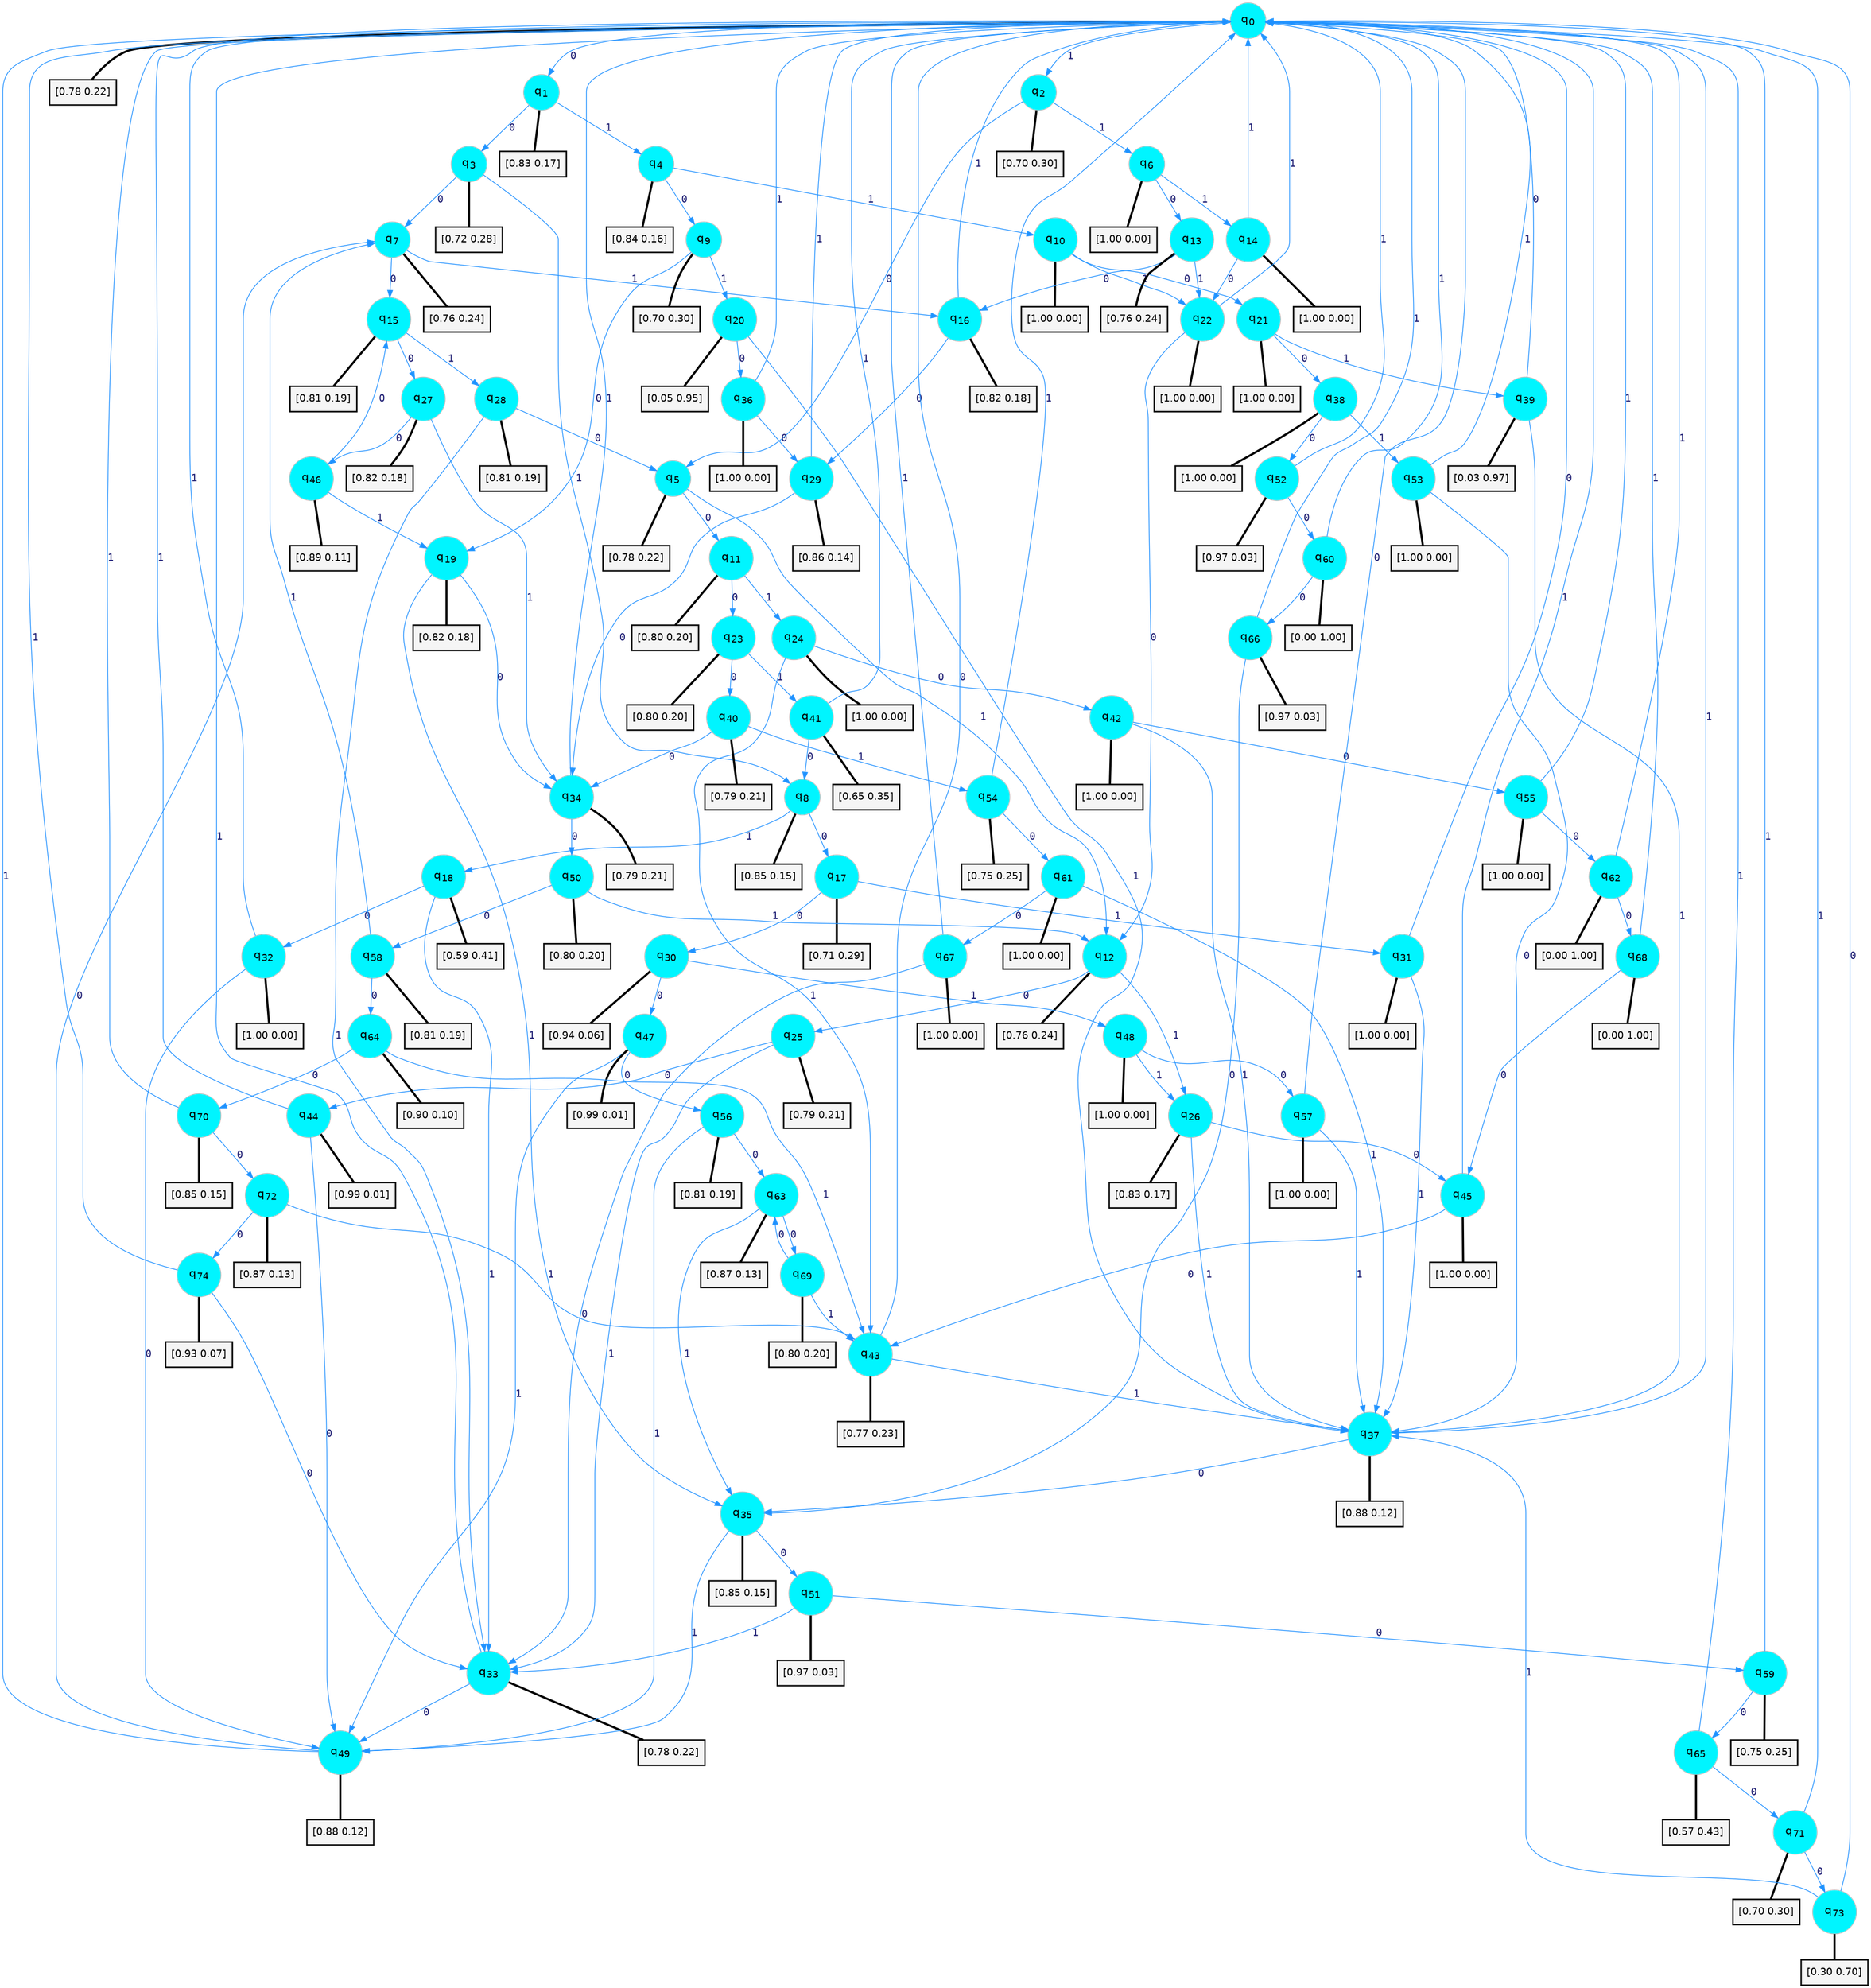 digraph G {
graph [
bgcolor=transparent, dpi=300, rankdir=TD, size="40,25"];
node [
color=gray, fillcolor=turquoise1, fontcolor=black, fontname=Helvetica, fontsize=16, fontweight=bold, shape=circle, style=filled];
edge [
arrowsize=1, color=dodgerblue1, fontcolor=midnightblue, fontname=courier, fontweight=bold, penwidth=1, style=solid, weight=20];
0[label=<q<SUB>0</SUB>>];
1[label=<q<SUB>1</SUB>>];
2[label=<q<SUB>2</SUB>>];
3[label=<q<SUB>3</SUB>>];
4[label=<q<SUB>4</SUB>>];
5[label=<q<SUB>5</SUB>>];
6[label=<q<SUB>6</SUB>>];
7[label=<q<SUB>7</SUB>>];
8[label=<q<SUB>8</SUB>>];
9[label=<q<SUB>9</SUB>>];
10[label=<q<SUB>10</SUB>>];
11[label=<q<SUB>11</SUB>>];
12[label=<q<SUB>12</SUB>>];
13[label=<q<SUB>13</SUB>>];
14[label=<q<SUB>14</SUB>>];
15[label=<q<SUB>15</SUB>>];
16[label=<q<SUB>16</SUB>>];
17[label=<q<SUB>17</SUB>>];
18[label=<q<SUB>18</SUB>>];
19[label=<q<SUB>19</SUB>>];
20[label=<q<SUB>20</SUB>>];
21[label=<q<SUB>21</SUB>>];
22[label=<q<SUB>22</SUB>>];
23[label=<q<SUB>23</SUB>>];
24[label=<q<SUB>24</SUB>>];
25[label=<q<SUB>25</SUB>>];
26[label=<q<SUB>26</SUB>>];
27[label=<q<SUB>27</SUB>>];
28[label=<q<SUB>28</SUB>>];
29[label=<q<SUB>29</SUB>>];
30[label=<q<SUB>30</SUB>>];
31[label=<q<SUB>31</SUB>>];
32[label=<q<SUB>32</SUB>>];
33[label=<q<SUB>33</SUB>>];
34[label=<q<SUB>34</SUB>>];
35[label=<q<SUB>35</SUB>>];
36[label=<q<SUB>36</SUB>>];
37[label=<q<SUB>37</SUB>>];
38[label=<q<SUB>38</SUB>>];
39[label=<q<SUB>39</SUB>>];
40[label=<q<SUB>40</SUB>>];
41[label=<q<SUB>41</SUB>>];
42[label=<q<SUB>42</SUB>>];
43[label=<q<SUB>43</SUB>>];
44[label=<q<SUB>44</SUB>>];
45[label=<q<SUB>45</SUB>>];
46[label=<q<SUB>46</SUB>>];
47[label=<q<SUB>47</SUB>>];
48[label=<q<SUB>48</SUB>>];
49[label=<q<SUB>49</SUB>>];
50[label=<q<SUB>50</SUB>>];
51[label=<q<SUB>51</SUB>>];
52[label=<q<SUB>52</SUB>>];
53[label=<q<SUB>53</SUB>>];
54[label=<q<SUB>54</SUB>>];
55[label=<q<SUB>55</SUB>>];
56[label=<q<SUB>56</SUB>>];
57[label=<q<SUB>57</SUB>>];
58[label=<q<SUB>58</SUB>>];
59[label=<q<SUB>59</SUB>>];
60[label=<q<SUB>60</SUB>>];
61[label=<q<SUB>61</SUB>>];
62[label=<q<SUB>62</SUB>>];
63[label=<q<SUB>63</SUB>>];
64[label=<q<SUB>64</SUB>>];
65[label=<q<SUB>65</SUB>>];
66[label=<q<SUB>66</SUB>>];
67[label=<q<SUB>67</SUB>>];
68[label=<q<SUB>68</SUB>>];
69[label=<q<SUB>69</SUB>>];
70[label=<q<SUB>70</SUB>>];
71[label=<q<SUB>71</SUB>>];
72[label=<q<SUB>72</SUB>>];
73[label=<q<SUB>73</SUB>>];
74[label=<q<SUB>74</SUB>>];
75[label="[0.78 0.22]", shape=box,fontcolor=black, fontname=Helvetica, fontsize=14, penwidth=2, fillcolor=whitesmoke,color=black];
76[label="[0.83 0.17]", shape=box,fontcolor=black, fontname=Helvetica, fontsize=14, penwidth=2, fillcolor=whitesmoke,color=black];
77[label="[0.70 0.30]", shape=box,fontcolor=black, fontname=Helvetica, fontsize=14, penwidth=2, fillcolor=whitesmoke,color=black];
78[label="[0.72 0.28]", shape=box,fontcolor=black, fontname=Helvetica, fontsize=14, penwidth=2, fillcolor=whitesmoke,color=black];
79[label="[0.84 0.16]", shape=box,fontcolor=black, fontname=Helvetica, fontsize=14, penwidth=2, fillcolor=whitesmoke,color=black];
80[label="[0.78 0.22]", shape=box,fontcolor=black, fontname=Helvetica, fontsize=14, penwidth=2, fillcolor=whitesmoke,color=black];
81[label="[1.00 0.00]", shape=box,fontcolor=black, fontname=Helvetica, fontsize=14, penwidth=2, fillcolor=whitesmoke,color=black];
82[label="[0.76 0.24]", shape=box,fontcolor=black, fontname=Helvetica, fontsize=14, penwidth=2, fillcolor=whitesmoke,color=black];
83[label="[0.85 0.15]", shape=box,fontcolor=black, fontname=Helvetica, fontsize=14, penwidth=2, fillcolor=whitesmoke,color=black];
84[label="[0.70 0.30]", shape=box,fontcolor=black, fontname=Helvetica, fontsize=14, penwidth=2, fillcolor=whitesmoke,color=black];
85[label="[1.00 0.00]", shape=box,fontcolor=black, fontname=Helvetica, fontsize=14, penwidth=2, fillcolor=whitesmoke,color=black];
86[label="[0.80 0.20]", shape=box,fontcolor=black, fontname=Helvetica, fontsize=14, penwidth=2, fillcolor=whitesmoke,color=black];
87[label="[0.76 0.24]", shape=box,fontcolor=black, fontname=Helvetica, fontsize=14, penwidth=2, fillcolor=whitesmoke,color=black];
88[label="[0.76 0.24]", shape=box,fontcolor=black, fontname=Helvetica, fontsize=14, penwidth=2, fillcolor=whitesmoke,color=black];
89[label="[1.00 0.00]", shape=box,fontcolor=black, fontname=Helvetica, fontsize=14, penwidth=2, fillcolor=whitesmoke,color=black];
90[label="[0.81 0.19]", shape=box,fontcolor=black, fontname=Helvetica, fontsize=14, penwidth=2, fillcolor=whitesmoke,color=black];
91[label="[0.82 0.18]", shape=box,fontcolor=black, fontname=Helvetica, fontsize=14, penwidth=2, fillcolor=whitesmoke,color=black];
92[label="[0.71 0.29]", shape=box,fontcolor=black, fontname=Helvetica, fontsize=14, penwidth=2, fillcolor=whitesmoke,color=black];
93[label="[0.59 0.41]", shape=box,fontcolor=black, fontname=Helvetica, fontsize=14, penwidth=2, fillcolor=whitesmoke,color=black];
94[label="[0.82 0.18]", shape=box,fontcolor=black, fontname=Helvetica, fontsize=14, penwidth=2, fillcolor=whitesmoke,color=black];
95[label="[0.05 0.95]", shape=box,fontcolor=black, fontname=Helvetica, fontsize=14, penwidth=2, fillcolor=whitesmoke,color=black];
96[label="[1.00 0.00]", shape=box,fontcolor=black, fontname=Helvetica, fontsize=14, penwidth=2, fillcolor=whitesmoke,color=black];
97[label="[1.00 0.00]", shape=box,fontcolor=black, fontname=Helvetica, fontsize=14, penwidth=2, fillcolor=whitesmoke,color=black];
98[label="[0.80 0.20]", shape=box,fontcolor=black, fontname=Helvetica, fontsize=14, penwidth=2, fillcolor=whitesmoke,color=black];
99[label="[1.00 0.00]", shape=box,fontcolor=black, fontname=Helvetica, fontsize=14, penwidth=2, fillcolor=whitesmoke,color=black];
100[label="[0.79 0.21]", shape=box,fontcolor=black, fontname=Helvetica, fontsize=14, penwidth=2, fillcolor=whitesmoke,color=black];
101[label="[0.83 0.17]", shape=box,fontcolor=black, fontname=Helvetica, fontsize=14, penwidth=2, fillcolor=whitesmoke,color=black];
102[label="[0.82 0.18]", shape=box,fontcolor=black, fontname=Helvetica, fontsize=14, penwidth=2, fillcolor=whitesmoke,color=black];
103[label="[0.81 0.19]", shape=box,fontcolor=black, fontname=Helvetica, fontsize=14, penwidth=2, fillcolor=whitesmoke,color=black];
104[label="[0.86 0.14]", shape=box,fontcolor=black, fontname=Helvetica, fontsize=14, penwidth=2, fillcolor=whitesmoke,color=black];
105[label="[0.94 0.06]", shape=box,fontcolor=black, fontname=Helvetica, fontsize=14, penwidth=2, fillcolor=whitesmoke,color=black];
106[label="[1.00 0.00]", shape=box,fontcolor=black, fontname=Helvetica, fontsize=14, penwidth=2, fillcolor=whitesmoke,color=black];
107[label="[1.00 0.00]", shape=box,fontcolor=black, fontname=Helvetica, fontsize=14, penwidth=2, fillcolor=whitesmoke,color=black];
108[label="[0.78 0.22]", shape=box,fontcolor=black, fontname=Helvetica, fontsize=14, penwidth=2, fillcolor=whitesmoke,color=black];
109[label="[0.79 0.21]", shape=box,fontcolor=black, fontname=Helvetica, fontsize=14, penwidth=2, fillcolor=whitesmoke,color=black];
110[label="[0.85 0.15]", shape=box,fontcolor=black, fontname=Helvetica, fontsize=14, penwidth=2, fillcolor=whitesmoke,color=black];
111[label="[1.00 0.00]", shape=box,fontcolor=black, fontname=Helvetica, fontsize=14, penwidth=2, fillcolor=whitesmoke,color=black];
112[label="[0.88 0.12]", shape=box,fontcolor=black, fontname=Helvetica, fontsize=14, penwidth=2, fillcolor=whitesmoke,color=black];
113[label="[1.00 0.00]", shape=box,fontcolor=black, fontname=Helvetica, fontsize=14, penwidth=2, fillcolor=whitesmoke,color=black];
114[label="[0.03 0.97]", shape=box,fontcolor=black, fontname=Helvetica, fontsize=14, penwidth=2, fillcolor=whitesmoke,color=black];
115[label="[0.79 0.21]", shape=box,fontcolor=black, fontname=Helvetica, fontsize=14, penwidth=2, fillcolor=whitesmoke,color=black];
116[label="[0.65 0.35]", shape=box,fontcolor=black, fontname=Helvetica, fontsize=14, penwidth=2, fillcolor=whitesmoke,color=black];
117[label="[1.00 0.00]", shape=box,fontcolor=black, fontname=Helvetica, fontsize=14, penwidth=2, fillcolor=whitesmoke,color=black];
118[label="[0.77 0.23]", shape=box,fontcolor=black, fontname=Helvetica, fontsize=14, penwidth=2, fillcolor=whitesmoke,color=black];
119[label="[0.99 0.01]", shape=box,fontcolor=black, fontname=Helvetica, fontsize=14, penwidth=2, fillcolor=whitesmoke,color=black];
120[label="[1.00 0.00]", shape=box,fontcolor=black, fontname=Helvetica, fontsize=14, penwidth=2, fillcolor=whitesmoke,color=black];
121[label="[0.89 0.11]", shape=box,fontcolor=black, fontname=Helvetica, fontsize=14, penwidth=2, fillcolor=whitesmoke,color=black];
122[label="[0.99 0.01]", shape=box,fontcolor=black, fontname=Helvetica, fontsize=14, penwidth=2, fillcolor=whitesmoke,color=black];
123[label="[1.00 0.00]", shape=box,fontcolor=black, fontname=Helvetica, fontsize=14, penwidth=2, fillcolor=whitesmoke,color=black];
124[label="[0.88 0.12]", shape=box,fontcolor=black, fontname=Helvetica, fontsize=14, penwidth=2, fillcolor=whitesmoke,color=black];
125[label="[0.80 0.20]", shape=box,fontcolor=black, fontname=Helvetica, fontsize=14, penwidth=2, fillcolor=whitesmoke,color=black];
126[label="[0.97 0.03]", shape=box,fontcolor=black, fontname=Helvetica, fontsize=14, penwidth=2, fillcolor=whitesmoke,color=black];
127[label="[0.97 0.03]", shape=box,fontcolor=black, fontname=Helvetica, fontsize=14, penwidth=2, fillcolor=whitesmoke,color=black];
128[label="[1.00 0.00]", shape=box,fontcolor=black, fontname=Helvetica, fontsize=14, penwidth=2, fillcolor=whitesmoke,color=black];
129[label="[0.75 0.25]", shape=box,fontcolor=black, fontname=Helvetica, fontsize=14, penwidth=2, fillcolor=whitesmoke,color=black];
130[label="[1.00 0.00]", shape=box,fontcolor=black, fontname=Helvetica, fontsize=14, penwidth=2, fillcolor=whitesmoke,color=black];
131[label="[0.81 0.19]", shape=box,fontcolor=black, fontname=Helvetica, fontsize=14, penwidth=2, fillcolor=whitesmoke,color=black];
132[label="[1.00 0.00]", shape=box,fontcolor=black, fontname=Helvetica, fontsize=14, penwidth=2, fillcolor=whitesmoke,color=black];
133[label="[0.81 0.19]", shape=box,fontcolor=black, fontname=Helvetica, fontsize=14, penwidth=2, fillcolor=whitesmoke,color=black];
134[label="[0.75 0.25]", shape=box,fontcolor=black, fontname=Helvetica, fontsize=14, penwidth=2, fillcolor=whitesmoke,color=black];
135[label="[0.00 1.00]", shape=box,fontcolor=black, fontname=Helvetica, fontsize=14, penwidth=2, fillcolor=whitesmoke,color=black];
136[label="[1.00 0.00]", shape=box,fontcolor=black, fontname=Helvetica, fontsize=14, penwidth=2, fillcolor=whitesmoke,color=black];
137[label="[0.00 1.00]", shape=box,fontcolor=black, fontname=Helvetica, fontsize=14, penwidth=2, fillcolor=whitesmoke,color=black];
138[label="[0.87 0.13]", shape=box,fontcolor=black, fontname=Helvetica, fontsize=14, penwidth=2, fillcolor=whitesmoke,color=black];
139[label="[0.90 0.10]", shape=box,fontcolor=black, fontname=Helvetica, fontsize=14, penwidth=2, fillcolor=whitesmoke,color=black];
140[label="[0.57 0.43]", shape=box,fontcolor=black, fontname=Helvetica, fontsize=14, penwidth=2, fillcolor=whitesmoke,color=black];
141[label="[0.97 0.03]", shape=box,fontcolor=black, fontname=Helvetica, fontsize=14, penwidth=2, fillcolor=whitesmoke,color=black];
142[label="[1.00 0.00]", shape=box,fontcolor=black, fontname=Helvetica, fontsize=14, penwidth=2, fillcolor=whitesmoke,color=black];
143[label="[0.00 1.00]", shape=box,fontcolor=black, fontname=Helvetica, fontsize=14, penwidth=2, fillcolor=whitesmoke,color=black];
144[label="[0.80 0.20]", shape=box,fontcolor=black, fontname=Helvetica, fontsize=14, penwidth=2, fillcolor=whitesmoke,color=black];
145[label="[0.85 0.15]", shape=box,fontcolor=black, fontname=Helvetica, fontsize=14, penwidth=2, fillcolor=whitesmoke,color=black];
146[label="[0.70 0.30]", shape=box,fontcolor=black, fontname=Helvetica, fontsize=14, penwidth=2, fillcolor=whitesmoke,color=black];
147[label="[0.87 0.13]", shape=box,fontcolor=black, fontname=Helvetica, fontsize=14, penwidth=2, fillcolor=whitesmoke,color=black];
148[label="[0.30 0.70]", shape=box,fontcolor=black, fontname=Helvetica, fontsize=14, penwidth=2, fillcolor=whitesmoke,color=black];
149[label="[0.93 0.07]", shape=box,fontcolor=black, fontname=Helvetica, fontsize=14, penwidth=2, fillcolor=whitesmoke,color=black];
0->1 [label=0];
0->2 [label=1];
0->75 [arrowhead=none, penwidth=3,color=black];
1->3 [label=0];
1->4 [label=1];
1->76 [arrowhead=none, penwidth=3,color=black];
2->5 [label=0];
2->6 [label=1];
2->77 [arrowhead=none, penwidth=3,color=black];
3->7 [label=0];
3->8 [label=1];
3->78 [arrowhead=none, penwidth=3,color=black];
4->9 [label=0];
4->10 [label=1];
4->79 [arrowhead=none, penwidth=3,color=black];
5->11 [label=0];
5->12 [label=1];
5->80 [arrowhead=none, penwidth=3,color=black];
6->13 [label=0];
6->14 [label=1];
6->81 [arrowhead=none, penwidth=3,color=black];
7->15 [label=0];
7->16 [label=1];
7->82 [arrowhead=none, penwidth=3,color=black];
8->17 [label=0];
8->18 [label=1];
8->83 [arrowhead=none, penwidth=3,color=black];
9->19 [label=0];
9->20 [label=1];
9->84 [arrowhead=none, penwidth=3,color=black];
10->21 [label=0];
10->22 [label=1];
10->85 [arrowhead=none, penwidth=3,color=black];
11->23 [label=0];
11->24 [label=1];
11->86 [arrowhead=none, penwidth=3,color=black];
12->25 [label=0];
12->26 [label=1];
12->87 [arrowhead=none, penwidth=3,color=black];
13->16 [label=0];
13->22 [label=1];
13->88 [arrowhead=none, penwidth=3,color=black];
14->22 [label=0];
14->0 [label=1];
14->89 [arrowhead=none, penwidth=3,color=black];
15->27 [label=0];
15->28 [label=1];
15->90 [arrowhead=none, penwidth=3,color=black];
16->29 [label=0];
16->0 [label=1];
16->91 [arrowhead=none, penwidth=3,color=black];
17->30 [label=0];
17->31 [label=1];
17->92 [arrowhead=none, penwidth=3,color=black];
18->32 [label=0];
18->33 [label=1];
18->93 [arrowhead=none, penwidth=3,color=black];
19->34 [label=0];
19->35 [label=1];
19->94 [arrowhead=none, penwidth=3,color=black];
20->36 [label=0];
20->37 [label=1];
20->95 [arrowhead=none, penwidth=3,color=black];
21->38 [label=0];
21->39 [label=1];
21->96 [arrowhead=none, penwidth=3,color=black];
22->12 [label=0];
22->0 [label=1];
22->97 [arrowhead=none, penwidth=3,color=black];
23->40 [label=0];
23->41 [label=1];
23->98 [arrowhead=none, penwidth=3,color=black];
24->42 [label=0];
24->43 [label=1];
24->99 [arrowhead=none, penwidth=3,color=black];
25->44 [label=0];
25->33 [label=1];
25->100 [arrowhead=none, penwidth=3,color=black];
26->45 [label=0];
26->37 [label=1];
26->101 [arrowhead=none, penwidth=3,color=black];
27->46 [label=0];
27->34 [label=1];
27->102 [arrowhead=none, penwidth=3,color=black];
28->5 [label=0];
28->33 [label=1];
28->103 [arrowhead=none, penwidth=3,color=black];
29->34 [label=0];
29->0 [label=1];
29->104 [arrowhead=none, penwidth=3,color=black];
30->47 [label=0];
30->48 [label=1];
30->105 [arrowhead=none, penwidth=3,color=black];
31->0 [label=0];
31->37 [label=1];
31->106 [arrowhead=none, penwidth=3,color=black];
32->49 [label=0];
32->0 [label=1];
32->107 [arrowhead=none, penwidth=3,color=black];
33->49 [label=0];
33->0 [label=1];
33->108 [arrowhead=none, penwidth=3,color=black];
34->50 [label=0];
34->0 [label=1];
34->109 [arrowhead=none, penwidth=3,color=black];
35->51 [label=0];
35->49 [label=1];
35->110 [arrowhead=none, penwidth=3,color=black];
36->29 [label=0];
36->0 [label=1];
36->111 [arrowhead=none, penwidth=3,color=black];
37->35 [label=0];
37->0 [label=1];
37->112 [arrowhead=none, penwidth=3,color=black];
38->52 [label=0];
38->53 [label=1];
38->113 [arrowhead=none, penwidth=3,color=black];
39->0 [label=0];
39->37 [label=1];
39->114 [arrowhead=none, penwidth=3,color=black];
40->34 [label=0];
40->54 [label=1];
40->115 [arrowhead=none, penwidth=3,color=black];
41->8 [label=0];
41->0 [label=1];
41->116 [arrowhead=none, penwidth=3,color=black];
42->55 [label=0];
42->37 [label=1];
42->117 [arrowhead=none, penwidth=3,color=black];
43->0 [label=0];
43->37 [label=1];
43->118 [arrowhead=none, penwidth=3,color=black];
44->49 [label=0];
44->0 [label=1];
44->119 [arrowhead=none, penwidth=3,color=black];
45->43 [label=0];
45->0 [label=1];
45->120 [arrowhead=none, penwidth=3,color=black];
46->15 [label=0];
46->19 [label=1];
46->121 [arrowhead=none, penwidth=3,color=black];
47->56 [label=0];
47->49 [label=1];
47->122 [arrowhead=none, penwidth=3,color=black];
48->57 [label=0];
48->26 [label=1];
48->123 [arrowhead=none, penwidth=3,color=black];
49->7 [label=0];
49->0 [label=1];
49->124 [arrowhead=none, penwidth=3,color=black];
50->58 [label=0];
50->12 [label=1];
50->125 [arrowhead=none, penwidth=3,color=black];
51->59 [label=0];
51->33 [label=1];
51->126 [arrowhead=none, penwidth=3,color=black];
52->60 [label=0];
52->0 [label=1];
52->127 [arrowhead=none, penwidth=3,color=black];
53->37 [label=0];
53->0 [label=1];
53->128 [arrowhead=none, penwidth=3,color=black];
54->61 [label=0];
54->0 [label=1];
54->129 [arrowhead=none, penwidth=3,color=black];
55->62 [label=0];
55->0 [label=1];
55->130 [arrowhead=none, penwidth=3,color=black];
56->63 [label=0];
56->49 [label=1];
56->131 [arrowhead=none, penwidth=3,color=black];
57->0 [label=0];
57->37 [label=1];
57->132 [arrowhead=none, penwidth=3,color=black];
58->64 [label=0];
58->7 [label=1];
58->133 [arrowhead=none, penwidth=3,color=black];
59->65 [label=0];
59->0 [label=1];
59->134 [arrowhead=none, penwidth=3,color=black];
60->66 [label=0];
60->0 [label=1];
60->135 [arrowhead=none, penwidth=3,color=black];
61->67 [label=0];
61->37 [label=1];
61->136 [arrowhead=none, penwidth=3,color=black];
62->68 [label=0];
62->0 [label=1];
62->137 [arrowhead=none, penwidth=3,color=black];
63->69 [label=0];
63->35 [label=1];
63->138 [arrowhead=none, penwidth=3,color=black];
64->70 [label=0];
64->43 [label=1];
64->139 [arrowhead=none, penwidth=3,color=black];
65->71 [label=0];
65->0 [label=1];
65->140 [arrowhead=none, penwidth=3,color=black];
66->35 [label=0];
66->0 [label=1];
66->141 [arrowhead=none, penwidth=3,color=black];
67->33 [label=0];
67->0 [label=1];
67->142 [arrowhead=none, penwidth=3,color=black];
68->45 [label=0];
68->0 [label=1];
68->143 [arrowhead=none, penwidth=3,color=black];
69->63 [label=0];
69->43 [label=1];
69->144 [arrowhead=none, penwidth=3,color=black];
70->72 [label=0];
70->0 [label=1];
70->145 [arrowhead=none, penwidth=3,color=black];
71->73 [label=0];
71->0 [label=1];
71->146 [arrowhead=none, penwidth=3,color=black];
72->74 [label=0];
72->43 [label=1];
72->147 [arrowhead=none, penwidth=3,color=black];
73->0 [label=0];
73->37 [label=1];
73->148 [arrowhead=none, penwidth=3,color=black];
74->33 [label=0];
74->0 [label=1];
74->149 [arrowhead=none, penwidth=3,color=black];
}
